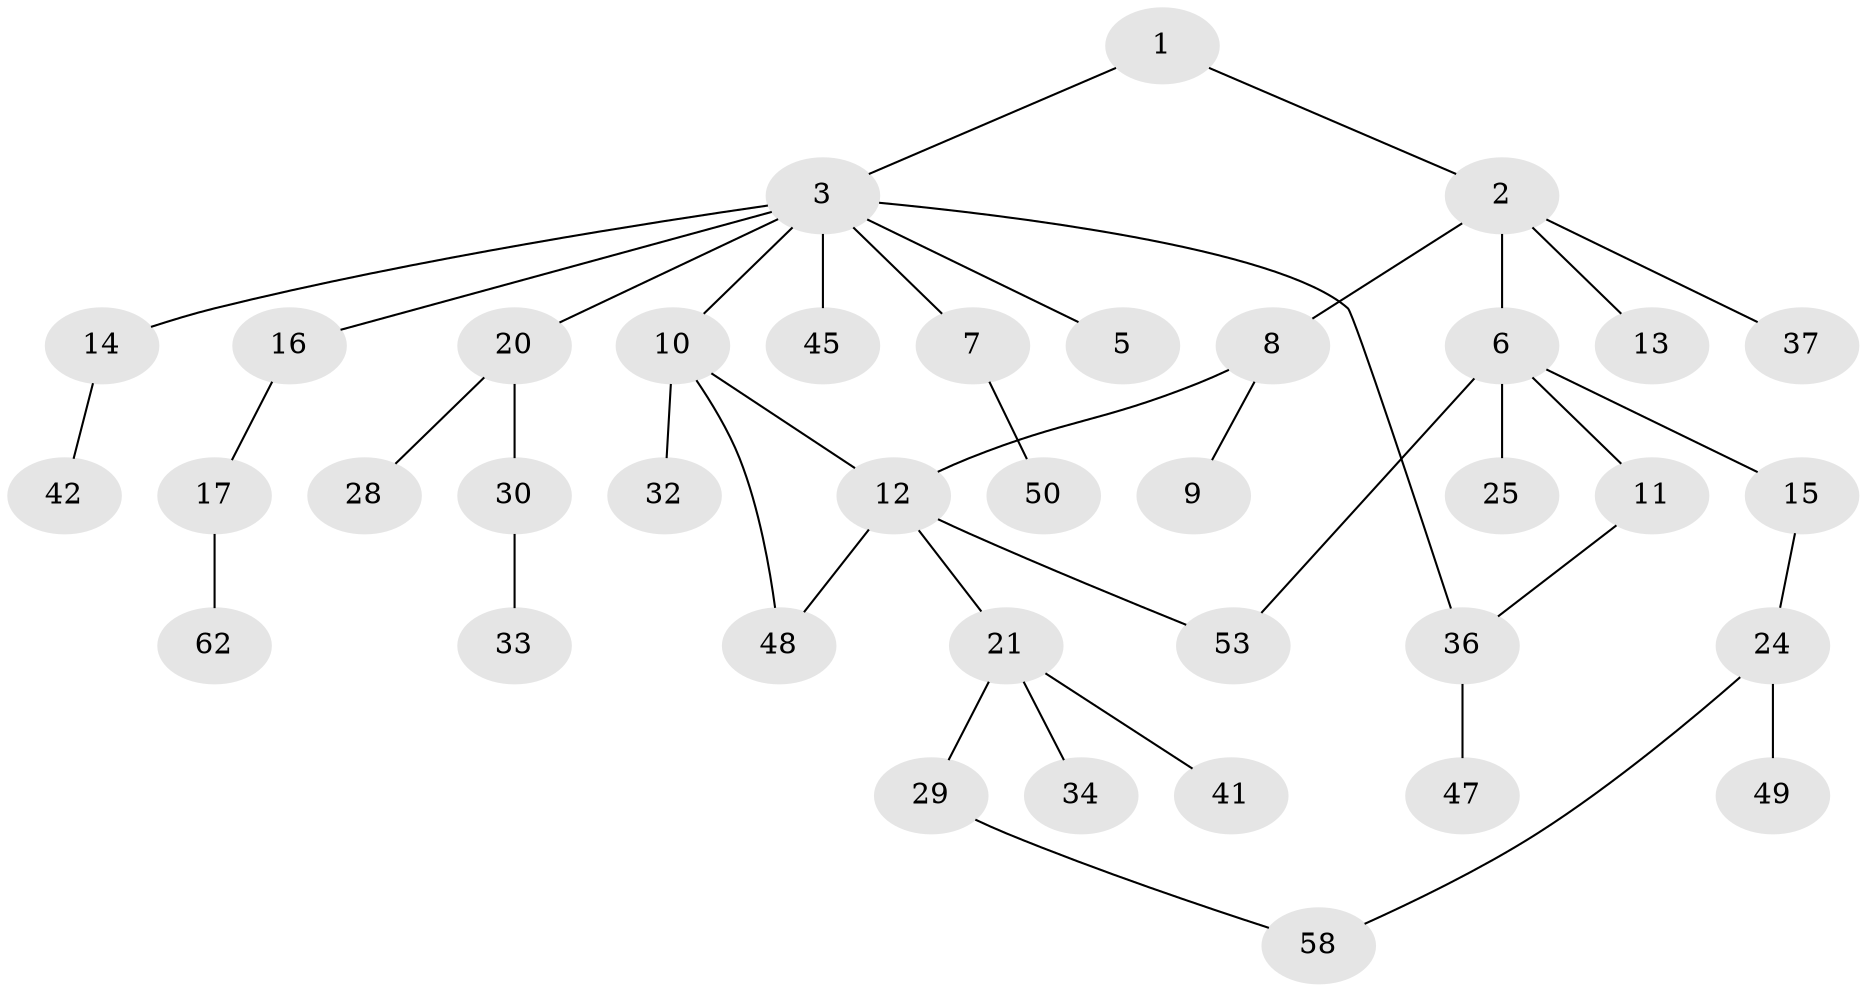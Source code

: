 // original degree distribution, {2: 0.42857142857142855, 5: 0.06349206349206349, 6: 0.031746031746031744, 3: 0.15873015873015872, 1: 0.31746031746031744}
// Generated by graph-tools (version 1.1) at 2025/41/03/06/25 10:41:28]
// undirected, 38 vertices, 42 edges
graph export_dot {
graph [start="1"]
  node [color=gray90,style=filled];
  1;
  2 [super="+35"];
  3 [super="+4"];
  5 [super="+57"];
  6 [super="+44"];
  7 [super="+26"];
  8 [super="+40"];
  9 [super="+38"];
  10 [super="+18"];
  11 [super="+54"];
  12 [super="+19"];
  13 [super="+27"];
  14 [super="+31"];
  15 [super="+43"];
  16;
  17 [super="+51"];
  20 [super="+22"];
  21 [super="+23"];
  24;
  25 [super="+52"];
  28;
  29;
  30;
  32;
  33 [super="+46"];
  34;
  36 [super="+39"];
  37 [super="+63"];
  41 [super="+56"];
  42;
  45;
  47 [super="+55"];
  48 [super="+60"];
  49 [super="+61"];
  50;
  53;
  58 [super="+59"];
  62;
  1 -- 2;
  1 -- 3;
  2 -- 6;
  2 -- 8;
  2 -- 13;
  2 -- 37;
  3 -- 7;
  3 -- 14;
  3 -- 16;
  3 -- 20;
  3 -- 36;
  3 -- 5;
  3 -- 10;
  3 -- 45;
  6 -- 11;
  6 -- 15;
  6 -- 25;
  6 -- 53;
  7 -- 50;
  8 -- 9;
  8 -- 12;
  10 -- 12;
  10 -- 48 [weight=2];
  10 -- 32;
  11 -- 36;
  12 -- 21;
  12 -- 53;
  12 -- 48;
  14 -- 42;
  15 -- 24;
  16 -- 17;
  17 -- 62;
  20 -- 28;
  20 -- 30;
  21 -- 41;
  21 -- 34;
  21 -- 29;
  24 -- 49;
  24 -- 58;
  29 -- 58;
  30 -- 33;
  36 -- 47;
}
